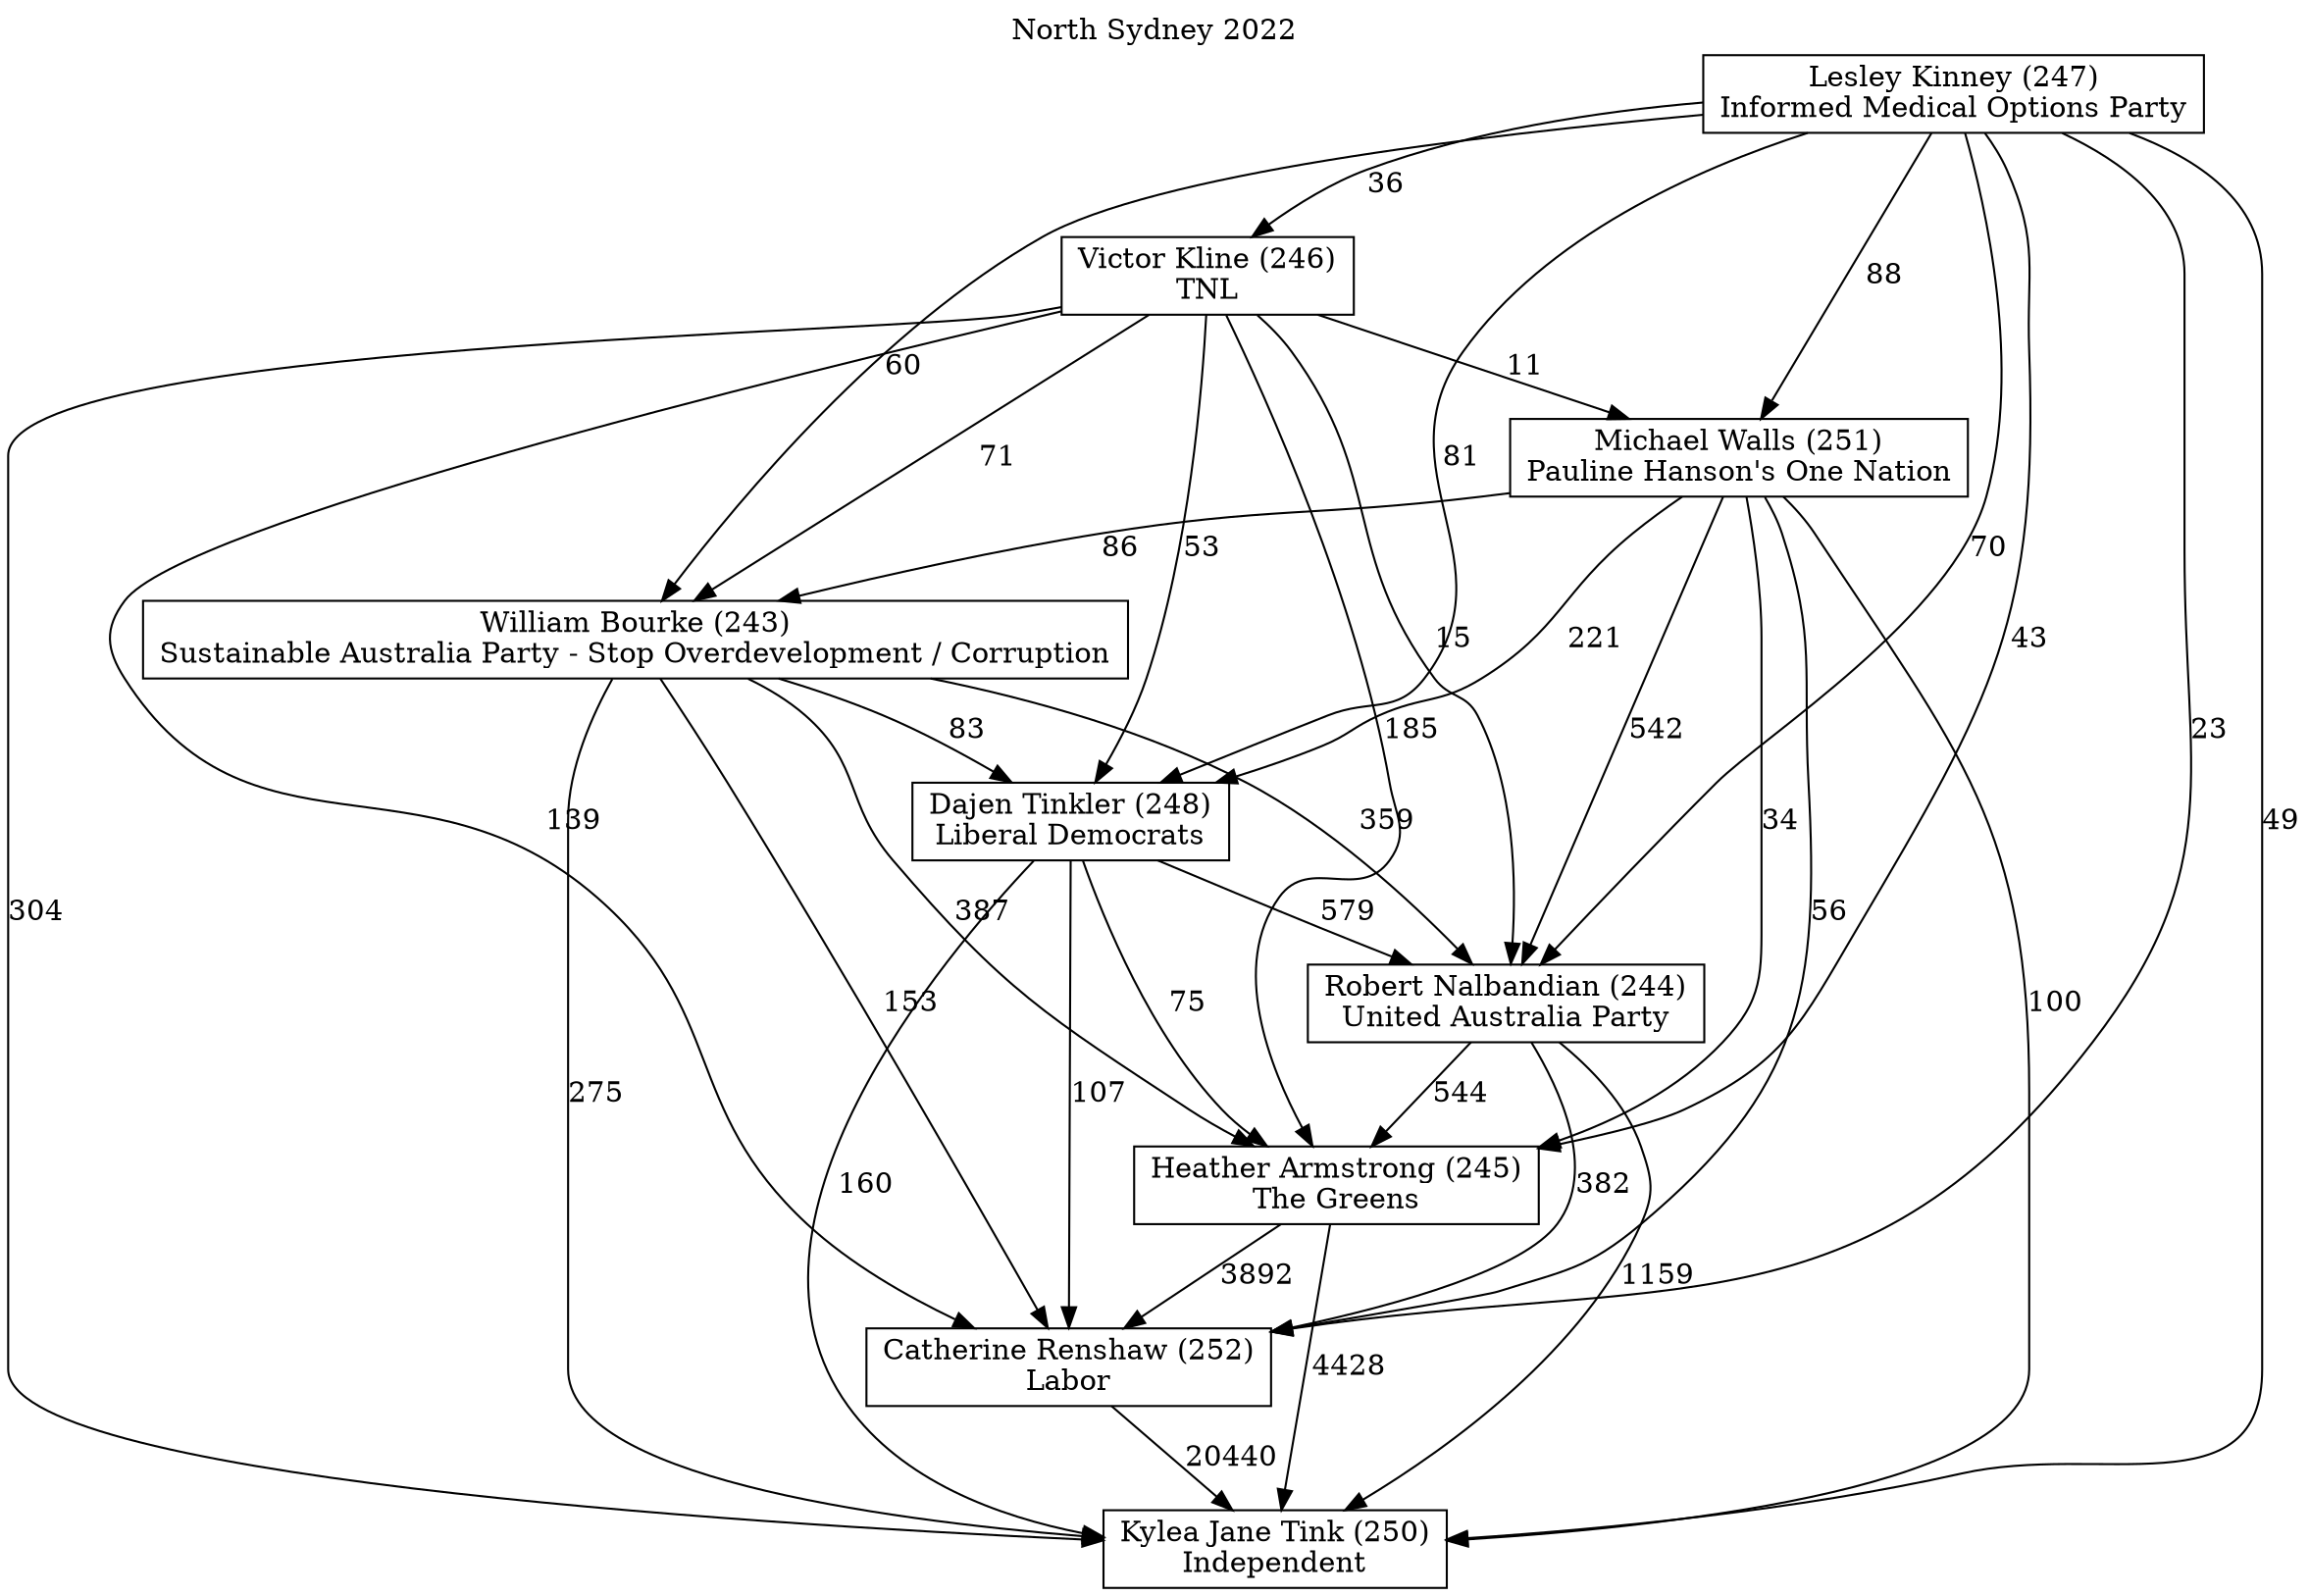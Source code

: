 // House preference flow
digraph "Kylea Jane Tink (250)_North Sydney_2022" {
	graph [label="North Sydney 2022" labelloc=t mclimit=10]
	node [shape=box]
	"Kylea Jane Tink (250)" [label="Kylea Jane Tink (250)
Independent"]
	"Catherine Renshaw (252)" [label="Catherine Renshaw (252)
Labor"]
	"Heather Armstrong (245)" [label="Heather Armstrong (245)
The Greens"]
	"Robert Nalbandian (244)" [label="Robert Nalbandian (244)
United Australia Party"]
	"Dajen Tinkler (248)" [label="Dajen Tinkler (248)
Liberal Democrats"]
	"William Bourke (243)" [label="William Bourke (243)
Sustainable Australia Party - Stop Overdevelopment / Corruption"]
	"Michael Walls (251)" [label="Michael Walls (251)
Pauline Hanson's One Nation"]
	"Victor Kline (246)" [label="Victor Kline (246)
TNL"]
	"Lesley Kinney (247)" [label="Lesley Kinney (247)
Informed Medical Options Party"]
	"Catherine Renshaw (252)" -> "Kylea Jane Tink (250)" [label=20440]
	"Heather Armstrong (245)" -> "Catherine Renshaw (252)" [label=3892]
	"Robert Nalbandian (244)" -> "Heather Armstrong (245)" [label=544]
	"Dajen Tinkler (248)" -> "Robert Nalbandian (244)" [label=579]
	"William Bourke (243)" -> "Dajen Tinkler (248)" [label=83]
	"Michael Walls (251)" -> "William Bourke (243)" [label=86]
	"Victor Kline (246)" -> "Michael Walls (251)" [label=11]
	"Lesley Kinney (247)" -> "Victor Kline (246)" [label=36]
	"Heather Armstrong (245)" -> "Kylea Jane Tink (250)" [label=4428]
	"Robert Nalbandian (244)" -> "Kylea Jane Tink (250)" [label=1159]
	"Dajen Tinkler (248)" -> "Kylea Jane Tink (250)" [label=160]
	"William Bourke (243)" -> "Kylea Jane Tink (250)" [label=275]
	"Michael Walls (251)" -> "Kylea Jane Tink (250)" [label=100]
	"Victor Kline (246)" -> "Kylea Jane Tink (250)" [label=304]
	"Lesley Kinney (247)" -> "Kylea Jane Tink (250)" [label=49]
	"Lesley Kinney (247)" -> "Michael Walls (251)" [label=88]
	"Victor Kline (246)" -> "William Bourke (243)" [label=71]
	"Lesley Kinney (247)" -> "William Bourke (243)" [label=60]
	"Michael Walls (251)" -> "Dajen Tinkler (248)" [label=221]
	"Victor Kline (246)" -> "Dajen Tinkler (248)" [label=53]
	"Lesley Kinney (247)" -> "Dajen Tinkler (248)" [label=81]
	"William Bourke (243)" -> "Robert Nalbandian (244)" [label=359]
	"Michael Walls (251)" -> "Robert Nalbandian (244)" [label=542]
	"Victor Kline (246)" -> "Robert Nalbandian (244)" [label=15]
	"Lesley Kinney (247)" -> "Robert Nalbandian (244)" [label=70]
	"Dajen Tinkler (248)" -> "Heather Armstrong (245)" [label=75]
	"William Bourke (243)" -> "Heather Armstrong (245)" [label=387]
	"Michael Walls (251)" -> "Heather Armstrong (245)" [label=34]
	"Victor Kline (246)" -> "Heather Armstrong (245)" [label=185]
	"Lesley Kinney (247)" -> "Heather Armstrong (245)" [label=43]
	"Robert Nalbandian (244)" -> "Catherine Renshaw (252)" [label=382]
	"Dajen Tinkler (248)" -> "Catherine Renshaw (252)" [label=107]
	"William Bourke (243)" -> "Catherine Renshaw (252)" [label=153]
	"Michael Walls (251)" -> "Catherine Renshaw (252)" [label=56]
	"Victor Kline (246)" -> "Catherine Renshaw (252)" [label=139]
	"Lesley Kinney (247)" -> "Catherine Renshaw (252)" [label=23]
}
